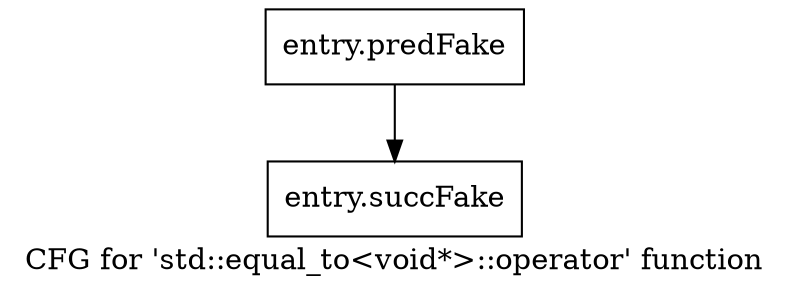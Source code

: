 digraph "CFG for 'std::equal_to\<void*\>::operator' function" {
	label="CFG for 'std::equal_to\<void*\>::operator' function";

	Node0x56def30 [shape=record,filename="",linenumber="",label="{entry.predFake}"];
	Node0x56def30 -> Node0x58c4da0[ callList="" memoryops="" filename="/tools/Xilinx/Vitis_HLS/2023.1/tps/lnx64/gcc-8.3.0/lib/gcc/x86_64-pc-linux-gnu/8.3.0/../../../../include/c++/8.3.0/bits/stl_function.h" execusionnum="17"];
	Node0x58c4da0 [shape=record,filename="/tools/Xilinx/Vitis_HLS/2023.1/tps/lnx64/gcc-8.3.0/lib/gcc/x86_64-pc-linux-gnu/8.3.0/../../../../include/c++/8.3.0/bits/stl_function.h",linenumber="356",label="{entry.succFake}"];
}
